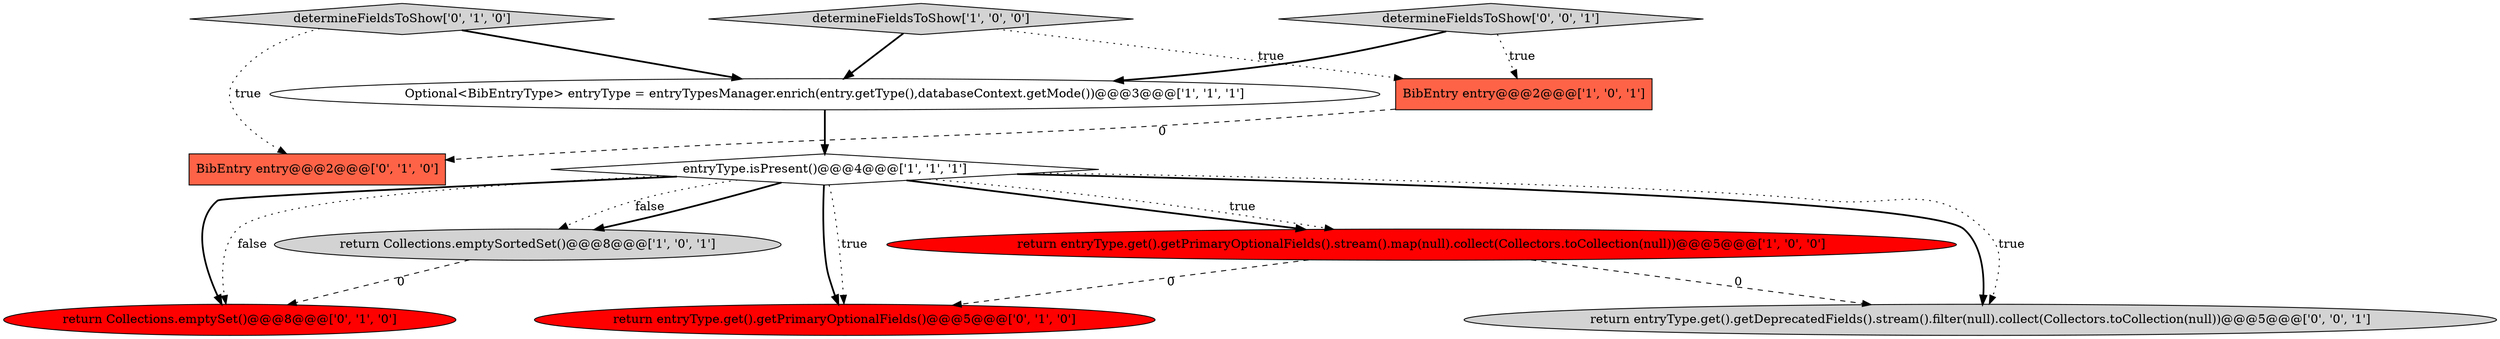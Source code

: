 digraph {
6 [style = filled, label = "return Collections.emptySet()@@@8@@@['0', '1', '0']", fillcolor = red, shape = ellipse image = "AAA1AAABBB2BBB"];
1 [style = filled, label = "Optional<BibEntryType> entryType = entryTypesManager.enrich(entry.getType(),databaseContext.getMode())@@@3@@@['1', '1', '1']", fillcolor = white, shape = ellipse image = "AAA0AAABBB1BBB"];
7 [style = filled, label = "determineFieldsToShow['0', '1', '0']", fillcolor = lightgray, shape = diamond image = "AAA0AAABBB2BBB"];
3 [style = filled, label = "determineFieldsToShow['1', '0', '0']", fillcolor = lightgray, shape = diamond image = "AAA0AAABBB1BBB"];
4 [style = filled, label = "entryType.isPresent()@@@4@@@['1', '1', '1']", fillcolor = white, shape = diamond image = "AAA0AAABBB1BBB"];
11 [style = filled, label = "determineFieldsToShow['0', '0', '1']", fillcolor = lightgray, shape = diamond image = "AAA0AAABBB3BBB"];
5 [style = filled, label = "return Collections.emptySortedSet()@@@8@@@['1', '0', '1']", fillcolor = lightgray, shape = ellipse image = "AAA0AAABBB1BBB"];
0 [style = filled, label = "BibEntry entry@@@2@@@['1', '0', '1']", fillcolor = tomato, shape = box image = "AAA0AAABBB1BBB"];
9 [style = filled, label = "return entryType.get().getPrimaryOptionalFields()@@@5@@@['0', '1', '0']", fillcolor = red, shape = ellipse image = "AAA1AAABBB2BBB"];
10 [style = filled, label = "return entryType.get().getDeprecatedFields().stream().filter(null).collect(Collectors.toCollection(null))@@@5@@@['0', '0', '1']", fillcolor = lightgray, shape = ellipse image = "AAA0AAABBB3BBB"];
8 [style = filled, label = "BibEntry entry@@@2@@@['0', '1', '0']", fillcolor = tomato, shape = box image = "AAA1AAABBB2BBB"];
2 [style = filled, label = "return entryType.get().getPrimaryOptionalFields().stream().map(null).collect(Collectors.toCollection(null))@@@5@@@['1', '0', '0']", fillcolor = red, shape = ellipse image = "AAA1AAABBB1BBB"];
4->9 [style = bold, label=""];
4->10 [style = bold, label=""];
1->4 [style = bold, label=""];
7->1 [style = bold, label=""];
3->1 [style = bold, label=""];
4->6 [style = bold, label=""];
11->1 [style = bold, label=""];
4->10 [style = dotted, label="true"];
4->5 [style = dotted, label="false"];
4->2 [style = bold, label=""];
4->6 [style = dotted, label="false"];
2->10 [style = dashed, label="0"];
5->6 [style = dashed, label="0"];
2->9 [style = dashed, label="0"];
11->0 [style = dotted, label="true"];
3->0 [style = dotted, label="true"];
0->8 [style = dashed, label="0"];
4->9 [style = dotted, label="true"];
7->8 [style = dotted, label="true"];
4->5 [style = bold, label=""];
4->2 [style = dotted, label="true"];
}
